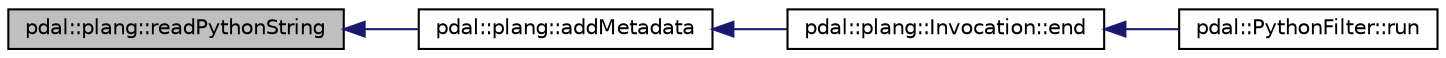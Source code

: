 digraph "pdal::plang::readPythonString"
{
  edge [fontname="Helvetica",fontsize="10",labelfontname="Helvetica",labelfontsize="10"];
  node [fontname="Helvetica",fontsize="10",shape=record];
  rankdir="LR";
  Node1 [label="pdal::plang::readPythonString",height=0.2,width=0.4,color="black", fillcolor="grey75", style="filled", fontcolor="black"];
  Node1 -> Node2 [dir="back",color="midnightblue",fontsize="10",style="solid",fontname="Helvetica"];
  Node2 [label="pdal::plang::addMetadata",height=0.2,width=0.4,color="black", fillcolor="white", style="filled",URL="$namespacepdal_1_1plang.html#a347812e81fc1e69ef7780226acdc8a7a"];
  Node2 -> Node3 [dir="back",color="midnightblue",fontsize="10",style="solid",fontname="Helvetica"];
  Node3 [label="pdal::plang::Invocation::end",height=0.2,width=0.4,color="black", fillcolor="white", style="filled",URL="$classpdal_1_1plang_1_1Invocation.html#af0a21ef9951d6a5eefcc59c9c2e847b8"];
  Node3 -> Node4 [dir="back",color="midnightblue",fontsize="10",style="solid",fontname="Helvetica"];
  Node4 [label="pdal::PythonFilter::run",height=0.2,width=0.4,color="black", fillcolor="white", style="filled",URL="$classpdal_1_1PythonFilter.html#a237d32f937771c1f5792170606a440be"];
}
